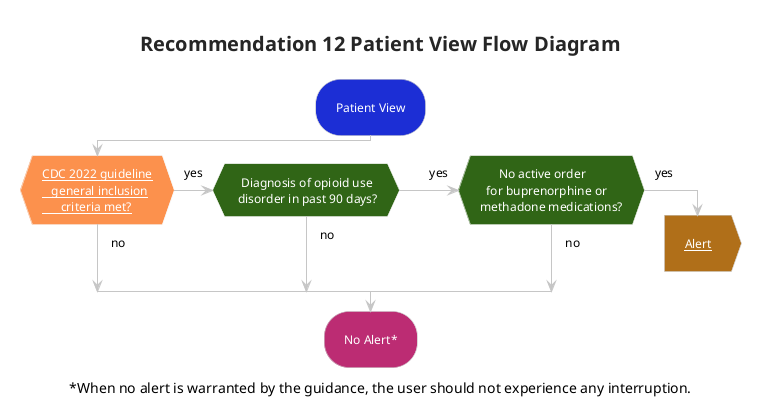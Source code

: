 @startuml flow_rec12_patientview
!theme carbon-gray
skinparam hyperlinkColor white
<style>
activityDiagram {
 FontColor white
 RoundCorner 50
 arrow {
  FontColor: Black
 }
 diamond {
  BackgroundColor #306516
 }
}
</style>
title Recommendation 12 Patient View Flow Diagram
#1C2ED5:Patient View; 
#fc914d:if ([[subroutines.html#cdc-2022-general-inclusion-criteria CDC 2022 guideline\n   general inclusion\n      criteria met?]]) then (no)
(yes) elseif (  Diagnosis of opioid use\n disorder in past 90 days?) then (no)
(yes) elseif (      No active order \n  for buprenorphine or \nmethadone medications?) then (no) 
else (yes) 
#b06f19:[[user-interaction-alerts.html#recommendation-12-alert Alert]];<<output>>
kill
endif
#BC2C73:No Alert*;
caption ~*When no alert is warranted by the guidance, the user should not experience any interruption.
@enduml